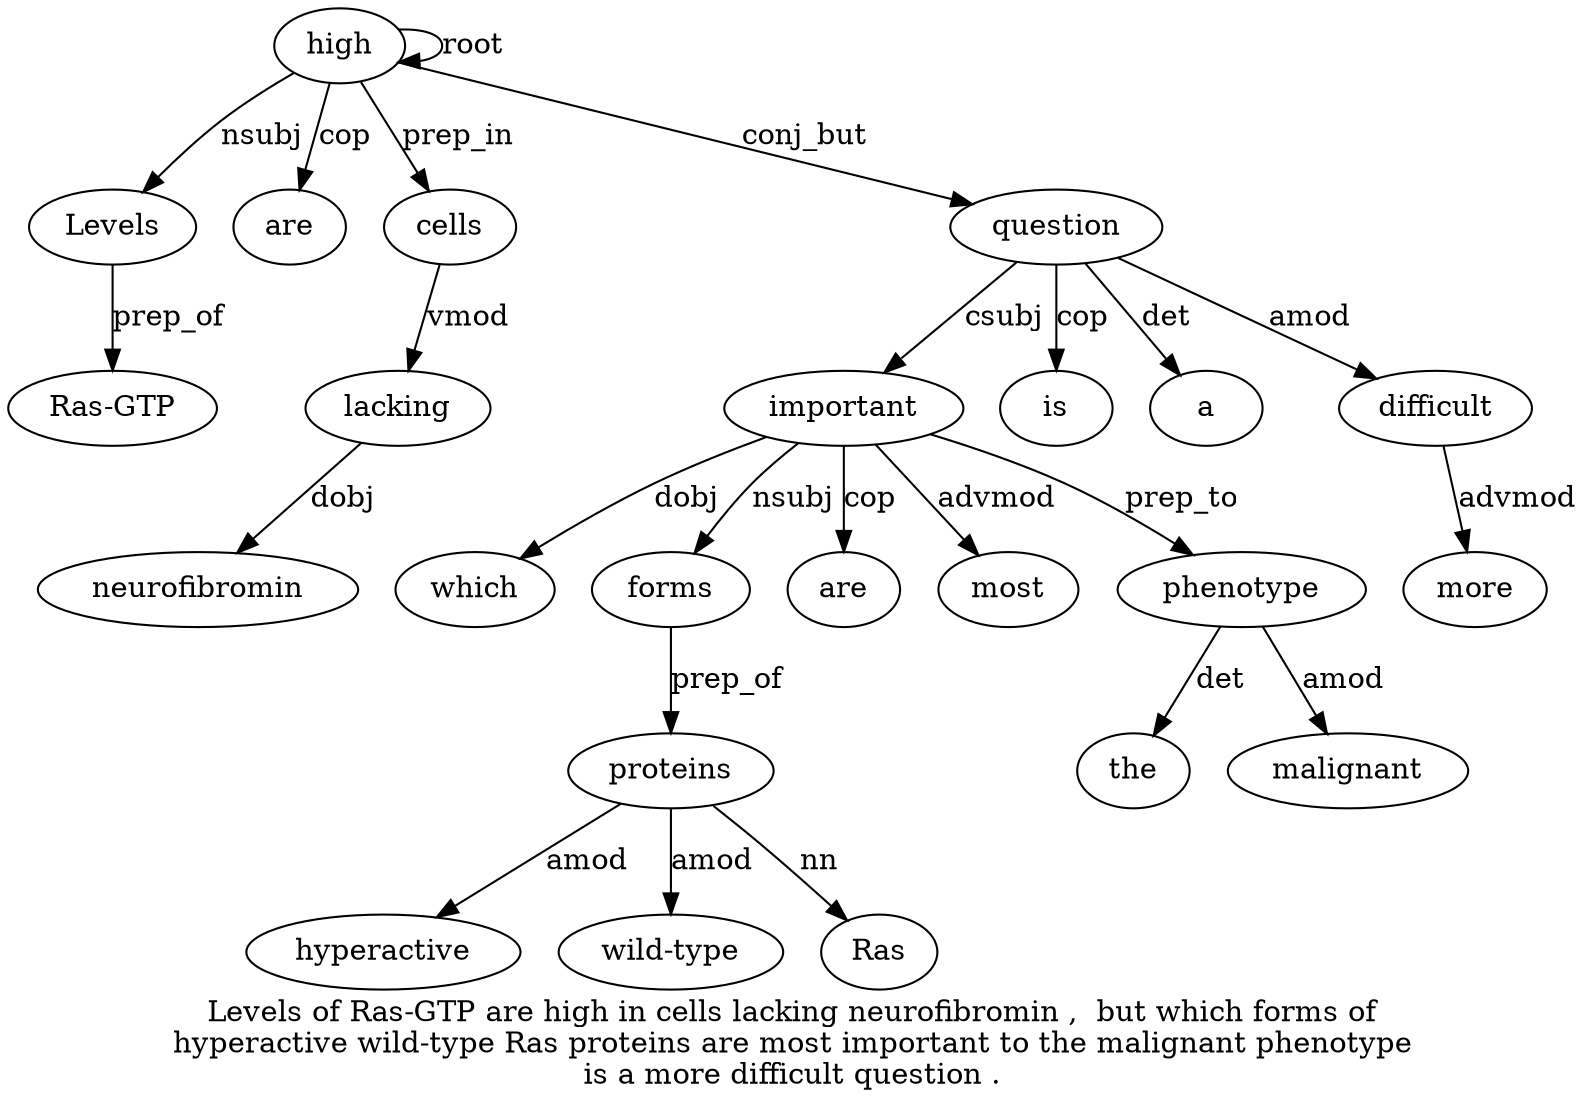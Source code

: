 digraph "Levels of Ras-GTP are high in cells lacking neurofibromin ,  but which forms of hyperactive wild-type Ras proteins are most important to the malignant phenotype is a more difficult question ." {
label="Levels of Ras-GTP are high in cells lacking neurofibromin ,  but which forms of
hyperactive wild-type Ras proteins are most important to the malignant phenotype
is a more difficult question .";
high5 [style=filled, fillcolor=white, label=high];
Levels1 [style=filled, fillcolor=white, label=Levels];
high5 -> Levels1  [label=nsubj];
"Ras-GTP3" [style=filled, fillcolor=white, label="Ras-GTP"];
Levels1 -> "Ras-GTP3"  [label=prep_of];
are4 [style=filled, fillcolor=white, label=are];
high5 -> are4  [label=cop];
high5 -> high5  [label=root];
cells7 [style=filled, fillcolor=white, label=cells];
high5 -> cells7  [label=prep_in];
lacking8 [style=filled, fillcolor=white, label=lacking];
cells7 -> lacking8  [label=vmod];
neurofibromin9 [style=filled, fillcolor=white, label=neurofibromin];
lacking8 -> neurofibromin9  [label=dobj];
important21 [style=filled, fillcolor=white, label=important];
which12 [style=filled, fillcolor=white, label=which];
important21 -> which12  [label=dobj];
forms13 [style=filled, fillcolor=white, label=forms];
important21 -> forms13  [label=nsubj];
proteins18 [style=filled, fillcolor=white, label=proteins];
hyperactive15 [style=filled, fillcolor=white, label=hyperactive];
proteins18 -> hyperactive15  [label=amod];
"wild-type16" [style=filled, fillcolor=white, label="wild-type"];
proteins18 -> "wild-type16"  [label=amod];
Ras17 [style=filled, fillcolor=white, label=Ras];
proteins18 -> Ras17  [label=nn];
forms13 -> proteins18  [label=prep_of];
are19 [style=filled, fillcolor=white, label=are];
important21 -> are19  [label=cop];
most20 [style=filled, fillcolor=white, label=most];
important21 -> most20  [label=advmod];
question30 [style=filled, fillcolor=white, label=question];
question30 -> important21  [label=csubj];
phenotype25 [style=filled, fillcolor=white, label=phenotype];
the23 [style=filled, fillcolor=white, label=the];
phenotype25 -> the23  [label=det];
malignant24 [style=filled, fillcolor=white, label=malignant];
phenotype25 -> malignant24  [label=amod];
important21 -> phenotype25  [label=prep_to];
is26 [style=filled, fillcolor=white, label=is];
question30 -> is26  [label=cop];
a27 [style=filled, fillcolor=white, label=a];
question30 -> a27  [label=det];
difficult29 [style=filled, fillcolor=white, label=difficult];
more28 [style=filled, fillcolor=white, label=more];
difficult29 -> more28  [label=advmod];
question30 -> difficult29  [label=amod];
high5 -> question30  [label=conj_but];
}
